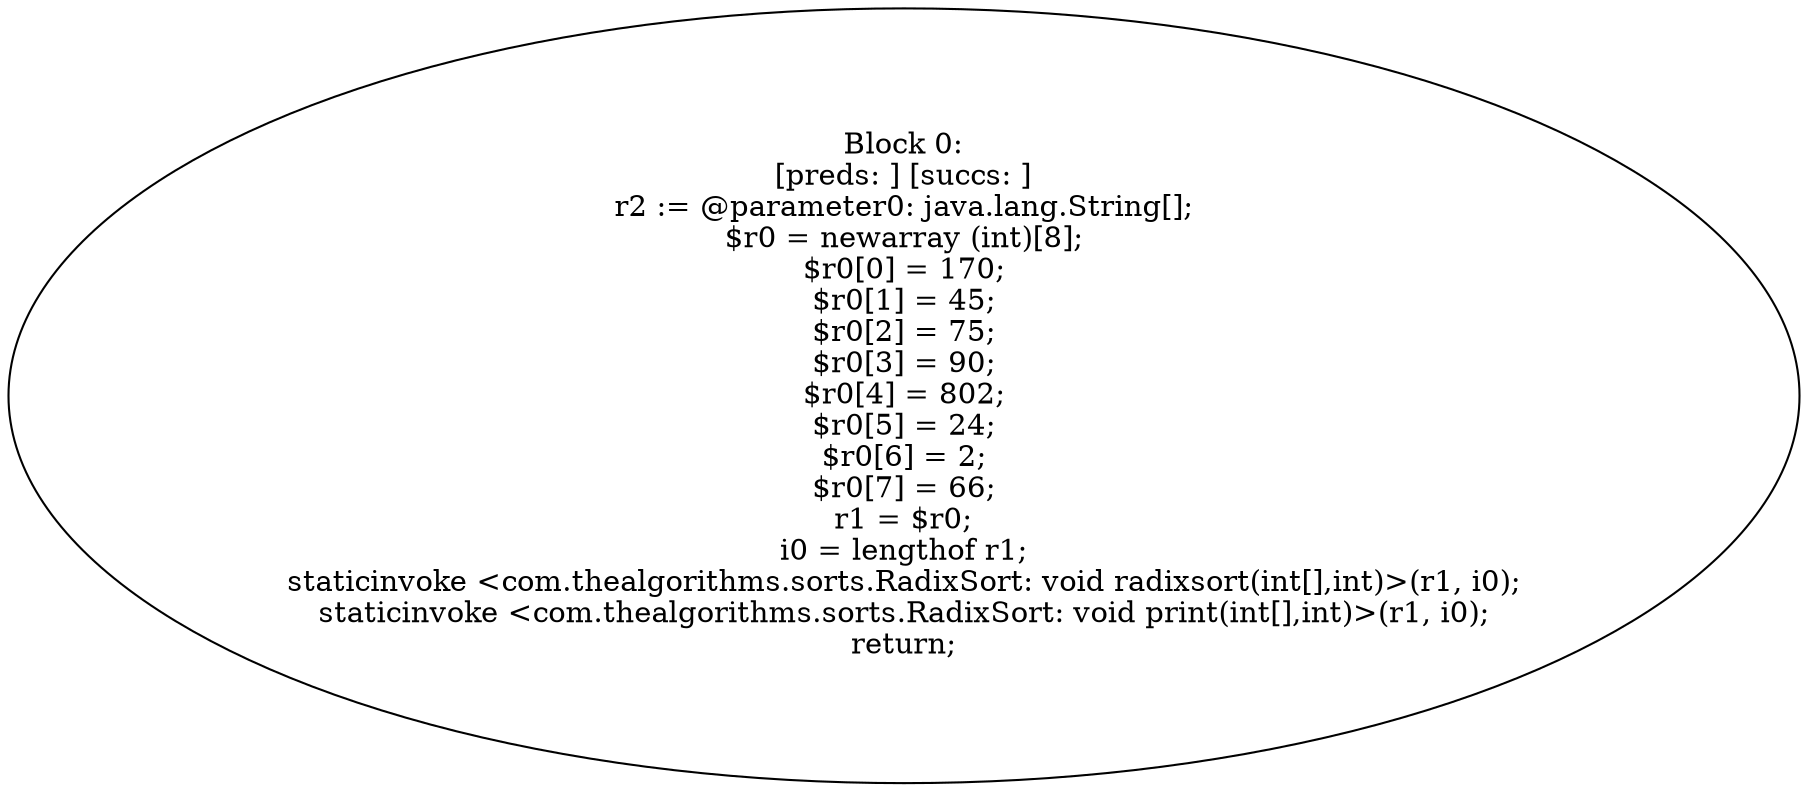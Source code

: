 digraph "unitGraph" {
    "Block 0:
[preds: ] [succs: ]
r2 := @parameter0: java.lang.String[];
$r0 = newarray (int)[8];
$r0[0] = 170;
$r0[1] = 45;
$r0[2] = 75;
$r0[3] = 90;
$r0[4] = 802;
$r0[5] = 24;
$r0[6] = 2;
$r0[7] = 66;
r1 = $r0;
i0 = lengthof r1;
staticinvoke <com.thealgorithms.sorts.RadixSort: void radixsort(int[],int)>(r1, i0);
staticinvoke <com.thealgorithms.sorts.RadixSort: void print(int[],int)>(r1, i0);
return;
"
}
